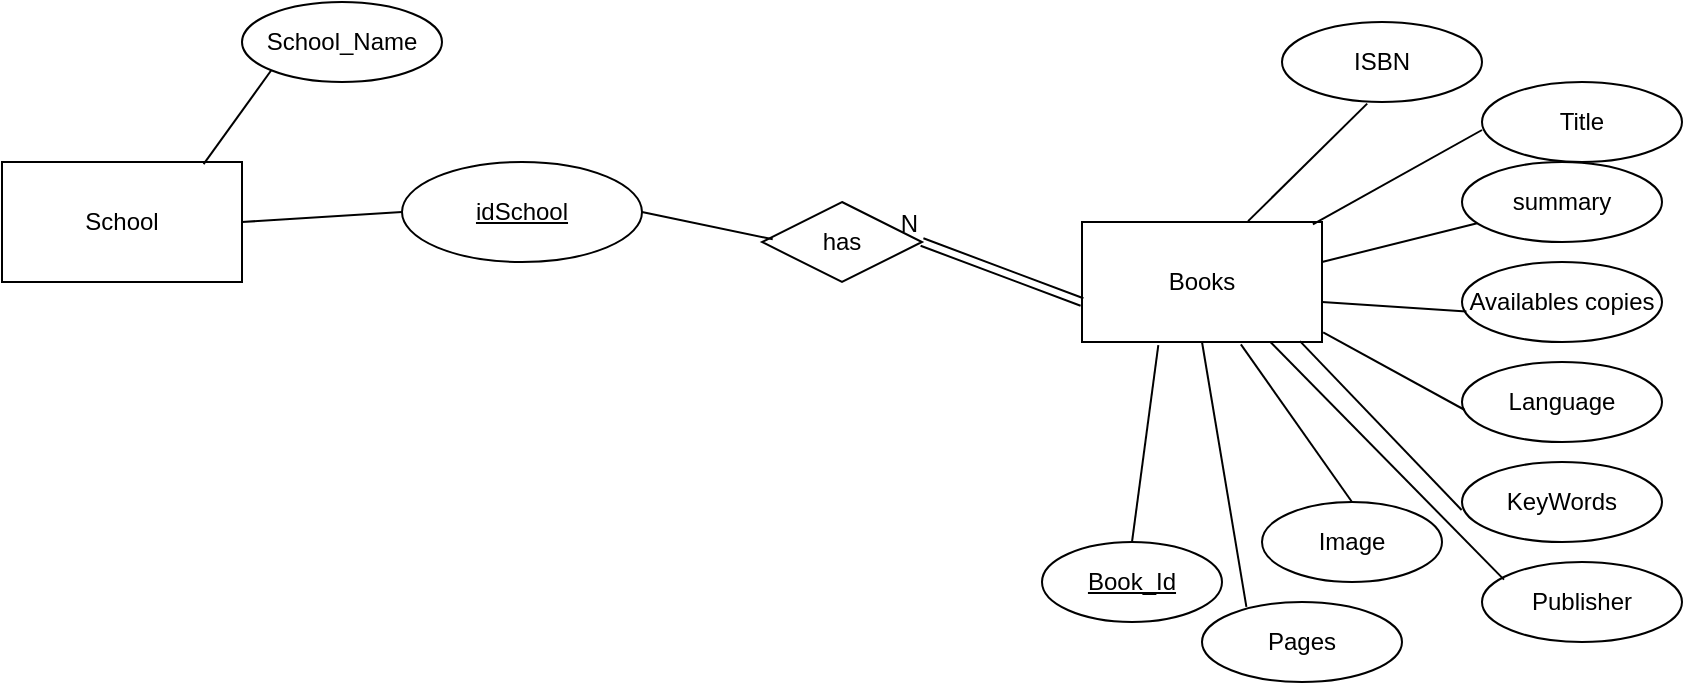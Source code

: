<mxfile version="21.2.3" type="github">
  <diagram name="Copy of Page-1" id="tr4ZWwLuBK-8qQTziciz">
    <mxGraphModel dx="1290" dy="573" grid="1" gridSize="10" guides="1" tooltips="1" connect="1" arrows="1" fold="1" page="1" pageScale="1" pageWidth="850" pageHeight="1100" math="0" shadow="0">
      <root>
        <mxCell id="aQcuIbAOPBQ3XKsu57En-0" />
        <mxCell id="aQcuIbAOPBQ3XKsu57En-1" parent="aQcuIbAOPBQ3XKsu57En-0" />
        <mxCell id="aQcuIbAOPBQ3XKsu57En-2" value="" style="endArrow=none;html=1;rounded=0;" parent="aQcuIbAOPBQ3XKsu57En-1" target="aQcuIbAOPBQ3XKsu57En-4" edge="1">
          <mxGeometry width="50" height="50" relative="1" as="geometry">
            <mxPoint x="1310" y="390" as="sourcePoint" />
            <mxPoint x="1380" y="380" as="targetPoint" />
          </mxGeometry>
        </mxCell>
        <mxCell id="aQcuIbAOPBQ3XKsu57En-3" value="Books" style="rounded=0;whiteSpace=wrap;html=1;" parent="aQcuIbAOPBQ3XKsu57En-1" vertex="1">
          <mxGeometry x="1190" y="370" width="120" height="60" as="geometry" />
        </mxCell>
        <mxCell id="aQcuIbAOPBQ3XKsu57En-4" value="summary" style="ellipse;whiteSpace=wrap;html=1;" parent="aQcuIbAOPBQ3XKsu57En-1" vertex="1">
          <mxGeometry x="1380" y="340" width="100" height="40" as="geometry" />
        </mxCell>
        <mxCell id="aQcuIbAOPBQ3XKsu57En-5" value="Availables copies" style="ellipse;whiteSpace=wrap;html=1;" parent="aQcuIbAOPBQ3XKsu57En-1" vertex="1">
          <mxGeometry x="1380" y="390" width="100" height="40" as="geometry" />
        </mxCell>
        <mxCell id="aQcuIbAOPBQ3XKsu57En-6" value="" style="endArrow=none;html=1;rounded=0;entryX=0.022;entryY=0.62;entryDx=0;entryDy=0;entryPerimeter=0;" parent="aQcuIbAOPBQ3XKsu57En-1" target="aQcuIbAOPBQ3XKsu57En-5" edge="1">
          <mxGeometry width="50" height="50" relative="1" as="geometry">
            <mxPoint x="1310" y="410" as="sourcePoint" />
            <mxPoint x="1380" y="440" as="targetPoint" />
          </mxGeometry>
        </mxCell>
        <mxCell id="aQcuIbAOPBQ3XKsu57En-7" value="Language" style="ellipse;whiteSpace=wrap;html=1;" parent="aQcuIbAOPBQ3XKsu57En-1" vertex="1">
          <mxGeometry x="1380" y="440" width="100" height="40" as="geometry" />
        </mxCell>
        <mxCell id="aQcuIbAOPBQ3XKsu57En-8" value="" style="endArrow=none;html=1;rounded=0;entryX=0.014;entryY=0.6;entryDx=0;entryDy=0;entryPerimeter=0;exitX=1.005;exitY=0.92;exitDx=0;exitDy=0;exitPerimeter=0;" parent="aQcuIbAOPBQ3XKsu57En-1" source="aQcuIbAOPBQ3XKsu57En-3" target="aQcuIbAOPBQ3XKsu57En-7" edge="1">
          <mxGeometry width="50" height="50" relative="1" as="geometry">
            <mxPoint x="1300" y="500" as="sourcePoint" />
            <mxPoint x="1350" y="450" as="targetPoint" />
          </mxGeometry>
        </mxCell>
        <mxCell id="aQcuIbAOPBQ3XKsu57En-9" value="KeyWords" style="ellipse;whiteSpace=wrap;html=1;" parent="aQcuIbAOPBQ3XKsu57En-1" vertex="1">
          <mxGeometry x="1380" y="490" width="100" height="40" as="geometry" />
        </mxCell>
        <mxCell id="aQcuIbAOPBQ3XKsu57En-10" value="" style="endArrow=none;html=1;rounded=0;entryX=-0.002;entryY=0.6;entryDx=0;entryDy=0;entryPerimeter=0;exitX=0.908;exitY=0.993;exitDx=0;exitDy=0;exitPerimeter=0;" parent="aQcuIbAOPBQ3XKsu57En-1" source="aQcuIbAOPBQ3XKsu57En-3" target="aQcuIbAOPBQ3XKsu57En-9" edge="1">
          <mxGeometry width="50" height="50" relative="1" as="geometry">
            <mxPoint x="1270" y="530" as="sourcePoint" />
            <mxPoint x="1320" y="480" as="targetPoint" />
          </mxGeometry>
        </mxCell>
        <mxCell id="aQcuIbAOPBQ3XKsu57En-11" value="Image" style="ellipse;whiteSpace=wrap;html=1;" parent="aQcuIbAOPBQ3XKsu57En-1" vertex="1">
          <mxGeometry x="1280" y="510" width="90" height="40" as="geometry" />
        </mxCell>
        <mxCell id="aQcuIbAOPBQ3XKsu57En-12" value="" style="endArrow=none;html=1;rounded=0;entryX=0.662;entryY=1.02;entryDx=0;entryDy=0;entryPerimeter=0;exitX=0.5;exitY=0;exitDx=0;exitDy=0;" parent="aQcuIbAOPBQ3XKsu57En-1" source="aQcuIbAOPBQ3XKsu57En-11" target="aQcuIbAOPBQ3XKsu57En-3" edge="1">
          <mxGeometry width="50" height="50" relative="1" as="geometry">
            <mxPoint x="1210" y="490" as="sourcePoint" />
            <mxPoint x="1260" y="440" as="targetPoint" />
          </mxGeometry>
        </mxCell>
        <mxCell id="aQcuIbAOPBQ3XKsu57En-13" value="Publisher" style="ellipse;whiteSpace=wrap;html=1;" parent="aQcuIbAOPBQ3XKsu57En-1" vertex="1">
          <mxGeometry x="1390" y="540" width="100" height="40" as="geometry" />
        </mxCell>
        <mxCell id="aQcuIbAOPBQ3XKsu57En-14" value="" style="endArrow=none;html=1;rounded=0;entryX=0.11;entryY=0.22;entryDx=0;entryDy=0;entryPerimeter=0;exitX=0.785;exitY=1;exitDx=0;exitDy=0;exitPerimeter=0;" parent="aQcuIbAOPBQ3XKsu57En-1" source="aQcuIbAOPBQ3XKsu57En-3" target="aQcuIbAOPBQ3XKsu57En-13" edge="1">
          <mxGeometry width="50" height="50" relative="1" as="geometry">
            <mxPoint x="1340" y="600" as="sourcePoint" />
            <mxPoint x="1390" y="550" as="targetPoint" />
          </mxGeometry>
        </mxCell>
        <mxCell id="aQcuIbAOPBQ3XKsu57En-15" value="Pages" style="ellipse;whiteSpace=wrap;html=1;" parent="aQcuIbAOPBQ3XKsu57En-1" vertex="1">
          <mxGeometry x="1250" y="560" width="100" height="40" as="geometry" />
        </mxCell>
        <mxCell id="aQcuIbAOPBQ3XKsu57En-16" value="" style="endArrow=none;html=1;rounded=0;exitX=0.222;exitY=0.06;exitDx=0;exitDy=0;exitPerimeter=0;entryX=0.5;entryY=1;entryDx=0;entryDy=0;" parent="aQcuIbAOPBQ3XKsu57En-1" source="aQcuIbAOPBQ3XKsu57En-15" target="aQcuIbAOPBQ3XKsu57En-3" edge="1">
          <mxGeometry width="50" height="50" relative="1" as="geometry">
            <mxPoint x="1160" y="530" as="sourcePoint" />
            <mxPoint x="1210" y="480" as="targetPoint" />
          </mxGeometry>
        </mxCell>
        <mxCell id="aQcuIbAOPBQ3XKsu57En-17" value="Title" style="ellipse;whiteSpace=wrap;html=1;" parent="aQcuIbAOPBQ3XKsu57En-1" vertex="1">
          <mxGeometry x="1390" y="300" width="100" height="40" as="geometry" />
        </mxCell>
        <mxCell id="aQcuIbAOPBQ3XKsu57En-18" value="" style="endArrow=none;html=1;rounded=0;entryX=0;entryY=0.6;entryDx=0;entryDy=0;entryPerimeter=0;exitX=0.962;exitY=0.02;exitDx=0;exitDy=0;exitPerimeter=0;" parent="aQcuIbAOPBQ3XKsu57En-1" source="aQcuIbAOPBQ3XKsu57En-3" target="aQcuIbAOPBQ3XKsu57En-17" edge="1">
          <mxGeometry width="50" height="50" relative="1" as="geometry">
            <mxPoint x="1330" y="370" as="sourcePoint" />
            <mxPoint x="1380" y="320" as="targetPoint" />
          </mxGeometry>
        </mxCell>
        <mxCell id="aQcuIbAOPBQ3XKsu57En-19" value="&lt;u&gt;Book_Id&lt;/u&gt;" style="ellipse;whiteSpace=wrap;html=1;" parent="aQcuIbAOPBQ3XKsu57En-1" vertex="1">
          <mxGeometry x="1170" y="530" width="90" height="40" as="geometry" />
        </mxCell>
        <mxCell id="aQcuIbAOPBQ3XKsu57En-20" value="" style="endArrow=none;html=1;rounded=0;entryX=0.318;entryY=1.027;entryDx=0;entryDy=0;entryPerimeter=0;exitX=0.5;exitY=0;exitDx=0;exitDy=0;" parent="aQcuIbAOPBQ3XKsu57En-1" source="aQcuIbAOPBQ3XKsu57En-19" target="aQcuIbAOPBQ3XKsu57En-3" edge="1">
          <mxGeometry width="50" height="50" relative="1" as="geometry">
            <mxPoint x="1170" y="510" as="sourcePoint" />
            <mxPoint x="1220" y="460" as="targetPoint" />
          </mxGeometry>
        </mxCell>
        <mxCell id="aQcuIbAOPBQ3XKsu57En-21" value="ISBN" style="ellipse;whiteSpace=wrap;html=1;" parent="aQcuIbAOPBQ3XKsu57En-1" vertex="1">
          <mxGeometry x="1290" y="270" width="100" height="40" as="geometry" />
        </mxCell>
        <mxCell id="aQcuIbAOPBQ3XKsu57En-22" value="" style="endArrow=none;html=1;rounded=0;entryX=0.426;entryY=1.02;entryDx=0;entryDy=0;entryPerimeter=0;exitX=0.692;exitY=-0.007;exitDx=0;exitDy=0;exitPerimeter=0;" parent="aQcuIbAOPBQ3XKsu57En-1" source="aQcuIbAOPBQ3XKsu57En-3" target="aQcuIbAOPBQ3XKsu57En-21" edge="1">
          <mxGeometry width="50" height="50" relative="1" as="geometry">
            <mxPoint x="1240" y="360" as="sourcePoint" />
            <mxPoint x="1290" y="310" as="targetPoint" />
          </mxGeometry>
        </mxCell>
        <mxCell id="aQcuIbAOPBQ3XKsu57En-23" value="School" style="rounded=0;whiteSpace=wrap;html=1;" parent="aQcuIbAOPBQ3XKsu57En-1" vertex="1">
          <mxGeometry x="650" y="340" width="120" height="60" as="geometry" />
        </mxCell>
        <mxCell id="aQcuIbAOPBQ3XKsu57En-24" value="&lt;u&gt;idSchool&lt;/u&gt;" style="ellipse;whiteSpace=wrap;html=1;" parent="aQcuIbAOPBQ3XKsu57En-1" vertex="1">
          <mxGeometry x="850" y="340" width="120" height="50" as="geometry" />
        </mxCell>
        <mxCell id="aQcuIbAOPBQ3XKsu57En-25" value="" style="endArrow=none;html=1;rounded=0;entryX=0;entryY=0.5;entryDx=0;entryDy=0;" parent="aQcuIbAOPBQ3XKsu57En-1" target="aQcuIbAOPBQ3XKsu57En-24" edge="1">
          <mxGeometry width="50" height="50" relative="1" as="geometry">
            <mxPoint x="770" y="370" as="sourcePoint" />
            <mxPoint x="820" y="320" as="targetPoint" />
          </mxGeometry>
        </mxCell>
        <mxCell id="aQcuIbAOPBQ3XKsu57En-26" value="has" style="rhombus;whiteSpace=wrap;html=1;" parent="aQcuIbAOPBQ3XKsu57En-1" vertex="1">
          <mxGeometry x="1030" y="360" width="80" height="40" as="geometry" />
        </mxCell>
        <mxCell id="aQcuIbAOPBQ3XKsu57En-27" value="" style="shape=link;html=1;rounded=0;entryX=1;entryY=0.5;entryDx=0;entryDy=0;exitX=0;exitY=0.667;exitDx=0;exitDy=0;exitPerimeter=0;" parent="aQcuIbAOPBQ3XKsu57En-1" source="aQcuIbAOPBQ3XKsu57En-3" target="aQcuIbAOPBQ3XKsu57En-26" edge="1">
          <mxGeometry relative="1" as="geometry">
            <mxPoint x="980" y="420" as="sourcePoint" />
            <mxPoint x="1140" y="420" as="targetPoint" />
          </mxGeometry>
        </mxCell>
        <mxCell id="aQcuIbAOPBQ3XKsu57En-28" value="N" style="resizable=0;html=1;whiteSpace=wrap;align=right;verticalAlign=bottom;" parent="aQcuIbAOPBQ3XKsu57En-27" connectable="0" vertex="1">
          <mxGeometry x="1" relative="1" as="geometry" />
        </mxCell>
        <mxCell id="aQcuIbAOPBQ3XKsu57En-29" value="" style="endArrow=none;html=1;rounded=0;entryX=0.067;entryY=0.466;entryDx=0;entryDy=0;exitX=1;exitY=0.5;exitDx=0;exitDy=0;entryPerimeter=0;" parent="aQcuIbAOPBQ3XKsu57En-1" source="aQcuIbAOPBQ3XKsu57En-24" target="aQcuIbAOPBQ3XKsu57En-26" edge="1">
          <mxGeometry relative="1" as="geometry">
            <mxPoint x="970" y="365" as="sourcePoint" />
            <mxPoint x="1130" y="365" as="targetPoint" />
          </mxGeometry>
        </mxCell>
        <mxCell id="aQcuIbAOPBQ3XKsu57En-30" value="School_Name" style="ellipse;whiteSpace=wrap;html=1;align=center;" parent="aQcuIbAOPBQ3XKsu57En-1" vertex="1">
          <mxGeometry x="770" y="260" width="100" height="40" as="geometry" />
        </mxCell>
        <mxCell id="Hc-xmSTj-cyo68Ct1Yfs-0" value="" style="endArrow=none;html=1;rounded=0;entryX=0;entryY=1;entryDx=0;entryDy=0;exitX=0.84;exitY=0.017;exitDx=0;exitDy=0;exitPerimeter=0;" edge="1" parent="aQcuIbAOPBQ3XKsu57En-1" source="aQcuIbAOPBQ3XKsu57En-23" target="aQcuIbAOPBQ3XKsu57En-30">
          <mxGeometry relative="1" as="geometry">
            <mxPoint x="620" y="320" as="sourcePoint" />
            <mxPoint x="780" y="320" as="targetPoint" />
          </mxGeometry>
        </mxCell>
      </root>
    </mxGraphModel>
  </diagram>
</mxfile>
